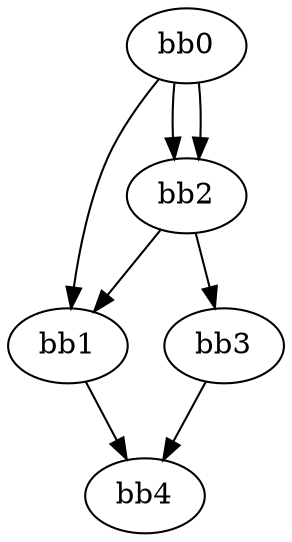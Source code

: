 digraph {
    0 [ label = "bb0\l" ]
    1 [ label = "bb1\l" ]
    2 [ label = "bb2\l" ]
    3 [ label = "bb3\l" ]
    4 [ label = "bb4\l" ]
    0 -> 1 [ ]
    0 -> 2 [ ]
    0 -> 2 [ ]
    1 -> 4 [ ]
    2 -> 1 [ ]
    2 -> 3 [ ]
    3 -> 4 [ ]
}

